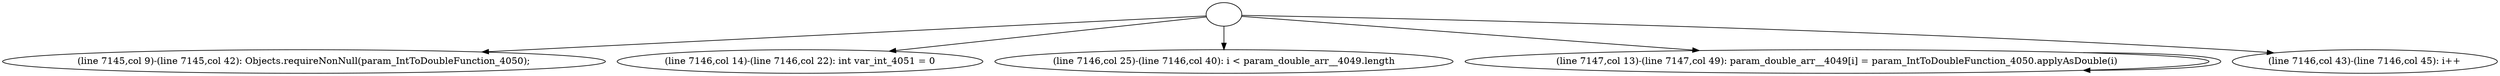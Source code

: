 digraph G {
  1 [ label="" ];
  2 [ label="(line 7145,col 9)-(line 7145,col 42): Objects.requireNonNull(param_IntToDoubleFunction_4050);" ];
  3 [ label="(line 7146,col 14)-(line 7146,col 22): int var_int_4051 = 0" ];
  4 [ label="(line 7146,col 25)-(line 7146,col 40): i < param_double_arr__4049.length" ];
  5 [ label="(line 7147,col 13)-(line 7147,col 49): param_double_arr__4049[i] = param_IntToDoubleFunction_4050.applyAsDouble(i)" ];
  6 [ label="(line 7146,col 43)-(line 7146,col 45): i++" ];
  1 -> 2;
  1 -> 3;
  1 -> 4;
  1 -> 5;
  1 -> 6;
  5 -> 5;
}
